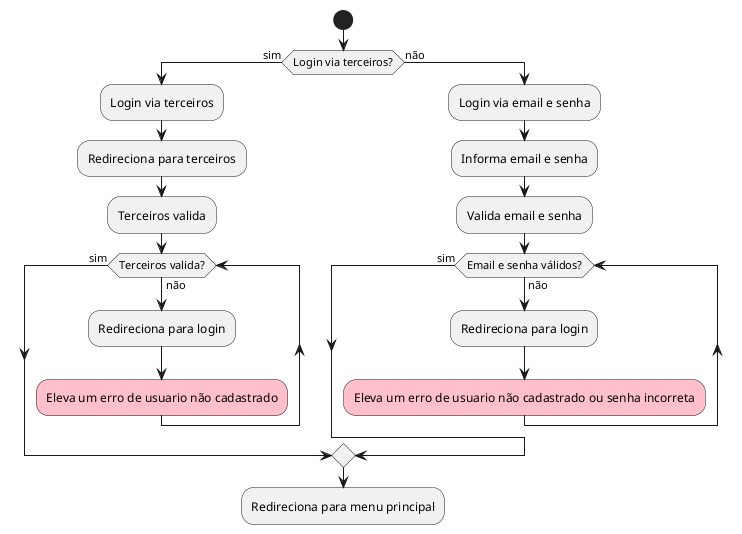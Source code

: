 @startuml login
start
if (Login via terceiros?) then (sim)
    :Login via terceiros;
    :Redireciona para terceiros;
    :Terceiros valida;
    while (Terceiros valida?) is (não)
    :Redireciona para login;
    #pink:Eleva um erro de usuario não cadastrado;
    endwhile (sim)
else (não)
    :Login via email e senha;
    :Informa email e senha;
    :Valida email e senha;
    while (Email e senha válidos?) is (não)
    :Redireciona para login;
    #pink:Eleva um erro de usuario não cadastrado ou senha incorreta;
    endwhile (sim)
endif
:Redireciona para menu principal;
@enduml